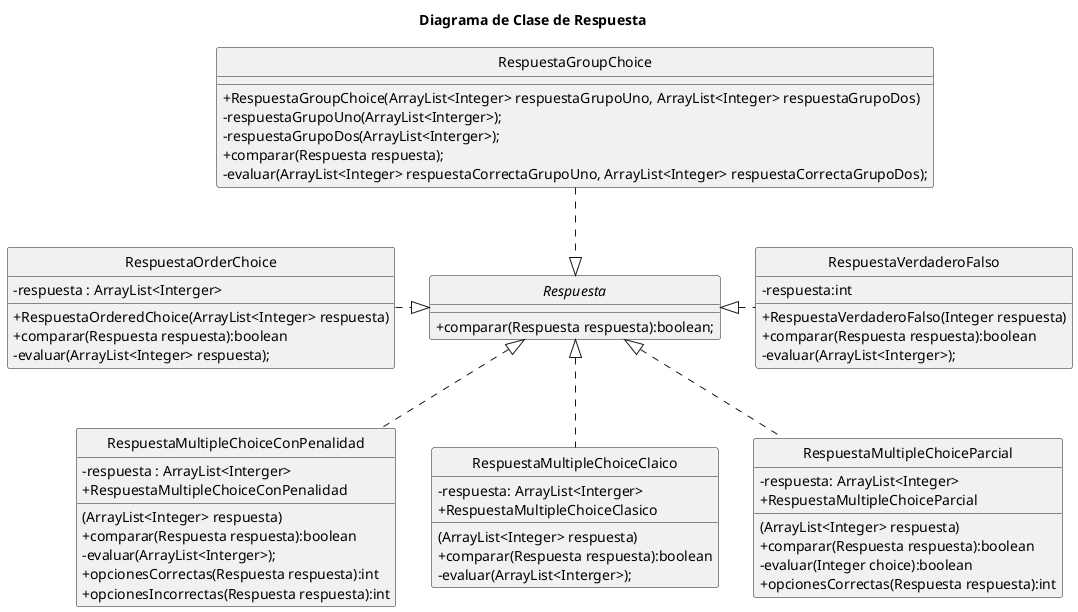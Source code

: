 @startuml
'https://plantuml.com/sequence-diagram

title Diagrama de Clase de Respuesta
skinparam monochrome true
hide circle
skinparam classAttributeIconSize 0

interface Respuesta{
    +comparar(Respuesta respuesta):boolean;

}
class RespuestaGroupChoice{
    +RespuestaGroupChoice(ArrayList<Integer> respuestaGrupoUno, ArrayList<Integer> respuestaGrupoDos)
    -respuestaGrupoUno(ArrayList<Interger>);
    -respuestaGrupoDos(ArrayList<Interger>);
    +comparar(Respuesta respuesta);
    -evaluar(ArrayList<Integer> respuestaCorrectaGrupoUno, ArrayList<Integer> respuestaCorrectaGrupoDos);
}
class RespuestaOrderChoice{
    +RespuestaOrderedChoice(ArrayList<Integer> respuesta)
    -respuesta : ArrayList<Interger>
    +comparar(Respuesta respuesta):boolean
    -evaluar(ArrayList<Integer> respuesta);
}
class RespuestaMultipleChoiceConPenalidad{
    -respuesta : ArrayList<Interger>
    +RespuestaMultipleChoiceConPenalidad
    (ArrayList<Integer> respuesta)
    +comparar(Respuesta respuesta):boolean
    -evaluar(ArrayList<Interger>);
    +opcionesCorrectas(Respuesta respuesta):int
    +opcionesIncorrectas(Respuesta respuesta):int
}
class RespuestaMultipleChoiceClaico{
    -respuesta: ArrayList<Interger>
    +RespuestaMultipleChoiceClasico
    (ArrayList<Integer> respuesta)
    +comparar(Respuesta respuesta):boolean
    -evaluar(ArrayList<Interger>);

}
class RespuestaVerdaderoFalso{
    -respuesta:int
    +RespuestaVerdaderoFalso(Integer respuesta)
    +comparar(Respuesta respuesta):boolean
    -evaluar(ArrayList<Interger>);
}
class RespuestaMultipleChoiceParcial{
    -respuesta: ArrayList<Integer>
    +RespuestaMultipleChoiceParcial
    (ArrayList<Integer> respuesta)
    +comparar(Respuesta respuesta):boolean
    -evaluar(Integer choice):boolean
    +opcionesCorrectas(Respuesta respuesta):int
}
Respuesta <|.up. RespuestaGroupChoice
Respuesta <|.. RespuestaMultipleChoiceClaico
Respuesta <|.. RespuestaMultipleChoiceConPenalidad
Respuesta <|.left. RespuestaOrderChoice
Respuesta <|.right. RespuestaVerdaderoFalso
Respuesta <|.. RespuestaMultipleChoiceParcial
@enduml